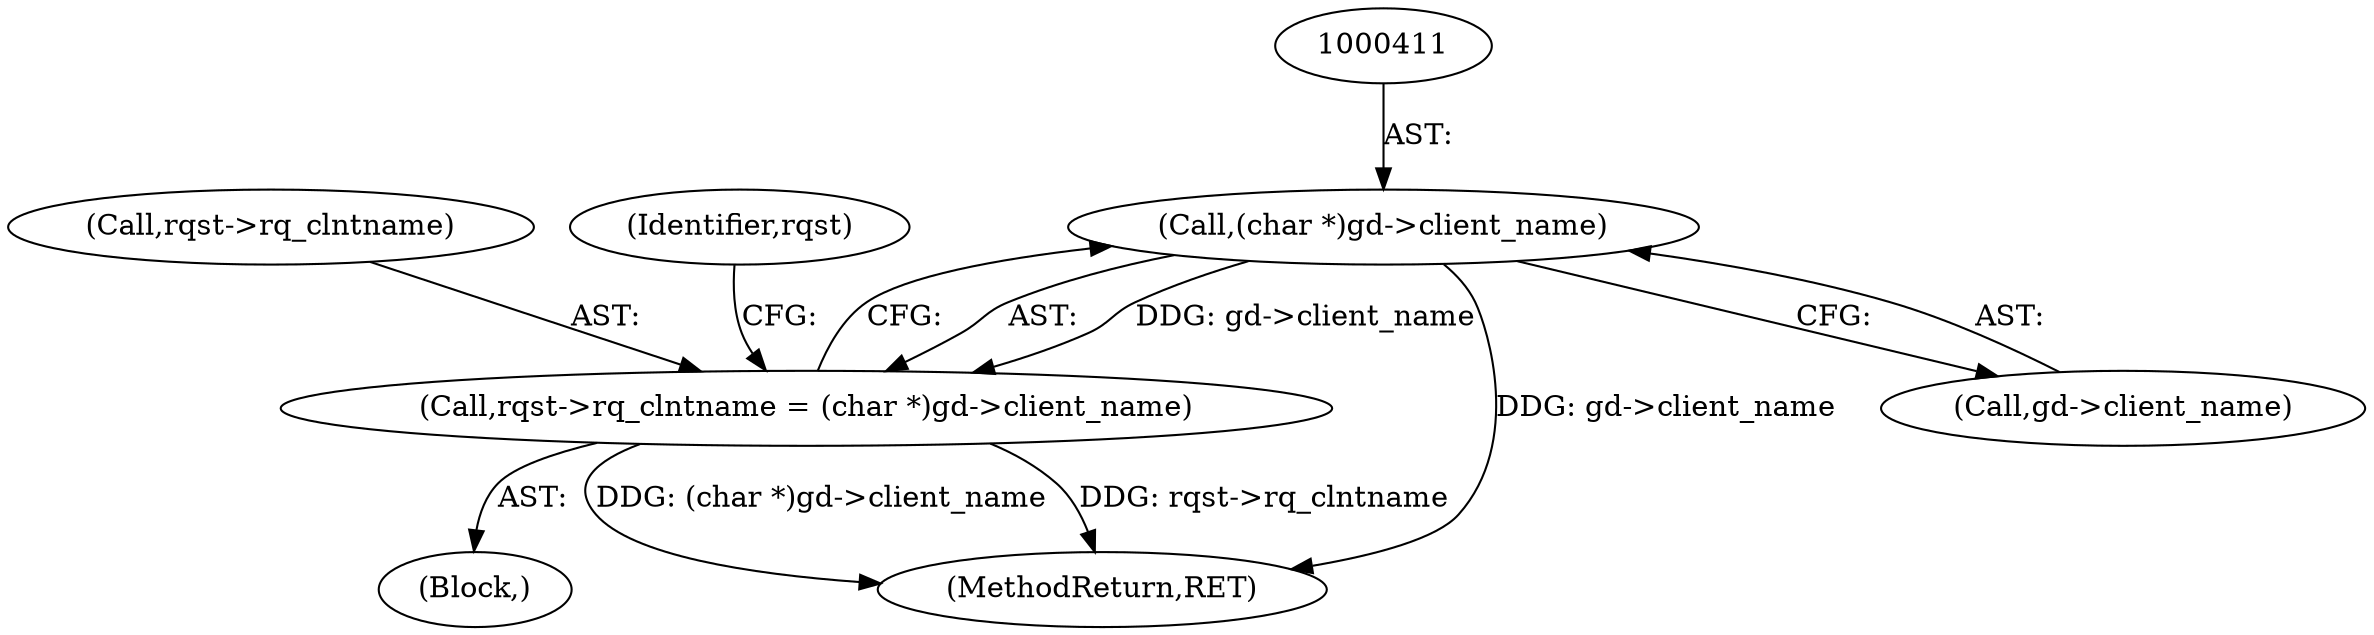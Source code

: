digraph "0_krb5_5bb8a6b9c9eb8dd22bc9526751610aaa255ead9c@pointer" {
"1000410" [label="(Call,(char *)gd->client_name)"];
"1000406" [label="(Call,rqst->rq_clntname = (char *)gd->client_name)"];
"1000407" [label="(Call,rqst->rq_clntname)"];
"1000410" [label="(Call,(char *)gd->client_name)"];
"1000616" [label="(MethodReturn,RET)"];
"1000417" [label="(Identifier,rqst)"];
"1000412" [label="(Call,gd->client_name)"];
"1000406" [label="(Call,rqst->rq_clntname = (char *)gd->client_name)"];
"1000405" [label="(Block,)"];
"1000410" -> "1000406"  [label="AST: "];
"1000410" -> "1000412"  [label="CFG: "];
"1000411" -> "1000410"  [label="AST: "];
"1000412" -> "1000410"  [label="AST: "];
"1000406" -> "1000410"  [label="CFG: "];
"1000410" -> "1000616"  [label="DDG: gd->client_name"];
"1000410" -> "1000406"  [label="DDG: gd->client_name"];
"1000406" -> "1000405"  [label="AST: "];
"1000407" -> "1000406"  [label="AST: "];
"1000417" -> "1000406"  [label="CFG: "];
"1000406" -> "1000616"  [label="DDG: rqst->rq_clntname"];
"1000406" -> "1000616"  [label="DDG: (char *)gd->client_name"];
}
